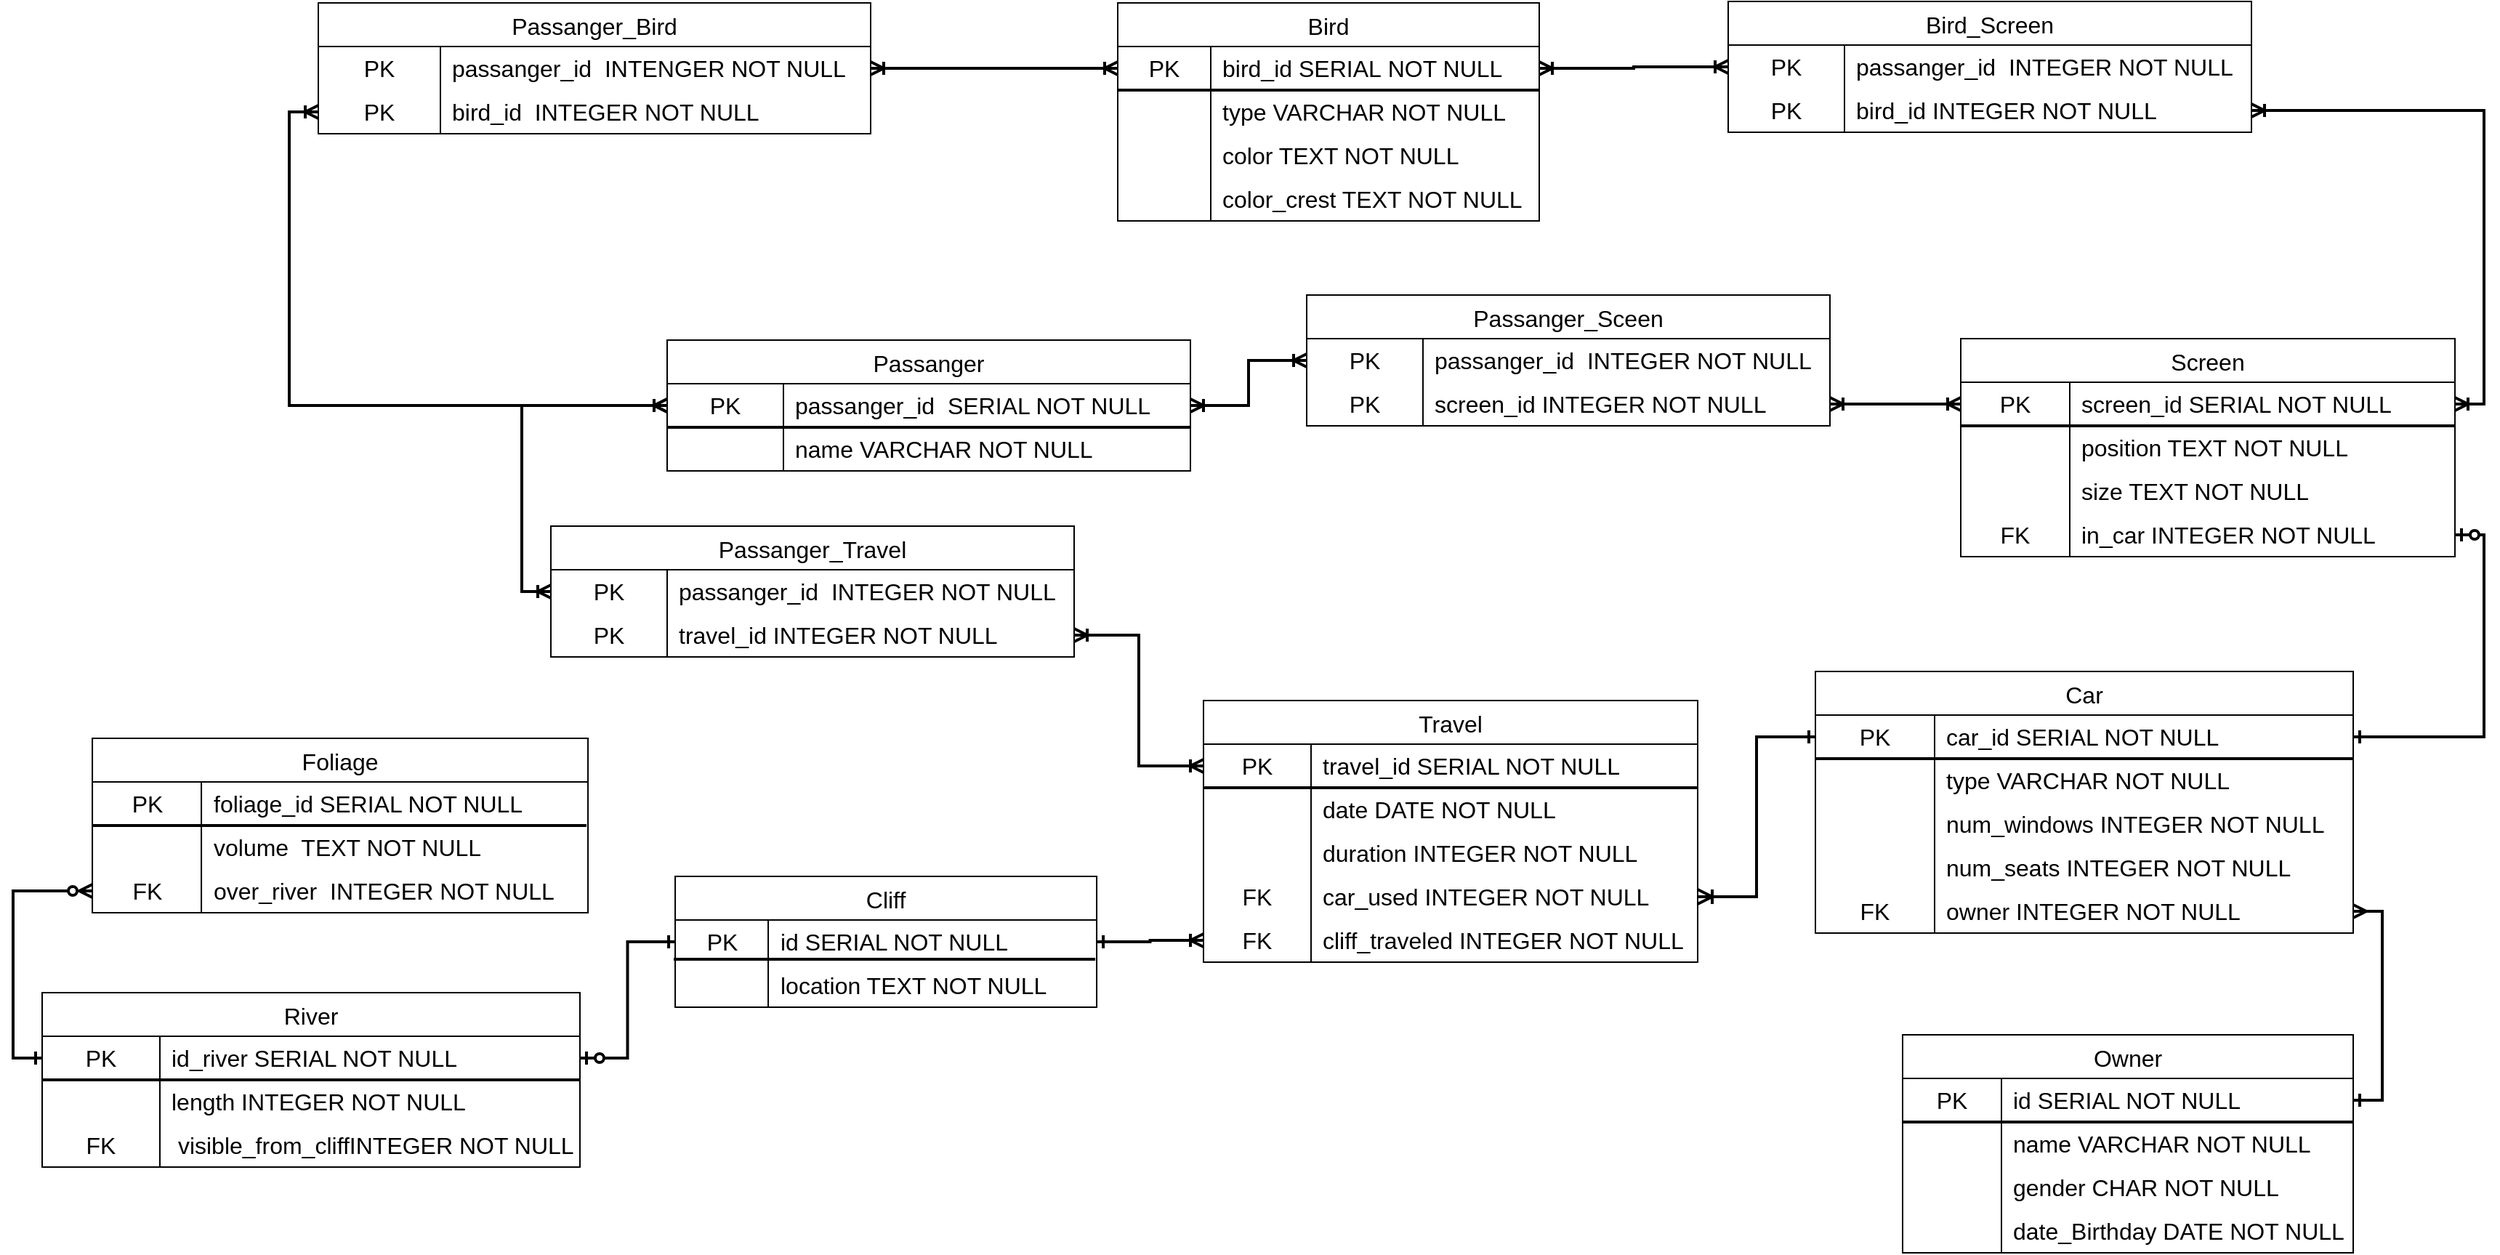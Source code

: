 <mxfile version="26.0.16">
  <diagram id="C5RBs43oDa-KdzZeNtuy" name="Page-1">
    <mxGraphModel dx="3563" dy="2204" grid="1" gridSize="10" guides="1" tooltips="1" connect="1" arrows="1" fold="1" page="1" pageScale="1" pageWidth="827" pageHeight="1169" math="0" shadow="0">
      <root>
        <mxCell id="WIyWlLk6GJQsqaUBKTNV-0" />
        <mxCell id="WIyWlLk6GJQsqaUBKTNV-1" parent="WIyWlLk6GJQsqaUBKTNV-0" />
        <mxCell id="iPoyVzdUT_Glv2zfnzg3-1" value="Owner" style="shape=table;startSize=30;container=1;collapsible=0;childLayout=tableLayout;fixedRows=1;rowLines=0;fontStyle=0;strokeColor=default;fontSize=16;" parent="WIyWlLk6GJQsqaUBKTNV-1" vertex="1">
          <mxGeometry x="210" y="350" width="310" height="150" as="geometry" />
        </mxCell>
        <mxCell id="iPoyVzdUT_Glv2zfnzg3-2" value="" style="shape=tableRow;horizontal=0;startSize=0;swimlaneHead=0;swimlaneBody=0;top=0;left=0;bottom=0;right=0;collapsible=0;dropTarget=0;fillColor=none;points=[[0,0.5],[1,0.5]];portConstraint=eastwest;strokeColor=inherit;fontSize=16;" parent="iPoyVzdUT_Glv2zfnzg3-1" vertex="1">
          <mxGeometry y="30" width="310" height="30" as="geometry" />
        </mxCell>
        <mxCell id="iPoyVzdUT_Glv2zfnzg3-3" value="PK" style="shape=partialRectangle;html=1;whiteSpace=wrap;connectable=0;fillColor=none;top=0;left=0;bottom=0;right=0;overflow=hidden;pointerEvents=1;strokeColor=inherit;fontSize=16;" parent="iPoyVzdUT_Glv2zfnzg3-2" vertex="1">
          <mxGeometry width="68" height="30" as="geometry">
            <mxRectangle width="68" height="30" as="alternateBounds" />
          </mxGeometry>
        </mxCell>
        <mxCell id="iPoyVzdUT_Glv2zfnzg3-4" value="id SERIAL NOT NULL" style="shape=partialRectangle;html=1;whiteSpace=wrap;connectable=0;fillColor=none;top=0;left=0;bottom=0;right=0;align=left;spacingLeft=6;overflow=hidden;strokeColor=inherit;fontSize=16;" parent="iPoyVzdUT_Glv2zfnzg3-2" vertex="1">
          <mxGeometry x="68" width="242" height="30" as="geometry">
            <mxRectangle width="242" height="30" as="alternateBounds" />
          </mxGeometry>
        </mxCell>
        <mxCell id="iPoyVzdUT_Glv2zfnzg3-5" value="" style="shape=tableRow;horizontal=0;startSize=0;swimlaneHead=0;swimlaneBody=0;top=0;left=0;bottom=0;right=0;collapsible=0;dropTarget=0;fillColor=none;points=[[0,0.5],[1,0.5]];portConstraint=eastwest;strokeColor=inherit;fontSize=16;" parent="iPoyVzdUT_Glv2zfnzg3-1" vertex="1">
          <mxGeometry y="60" width="310" height="30" as="geometry" />
        </mxCell>
        <mxCell id="iPoyVzdUT_Glv2zfnzg3-6" value="" style="shape=partialRectangle;html=1;whiteSpace=wrap;connectable=0;fillColor=none;top=0;left=0;bottom=0;right=0;overflow=hidden;strokeColor=inherit;fontSize=16;" parent="iPoyVzdUT_Glv2zfnzg3-5" vertex="1">
          <mxGeometry width="68" height="30" as="geometry">
            <mxRectangle width="68" height="30" as="alternateBounds" />
          </mxGeometry>
        </mxCell>
        <mxCell id="iPoyVzdUT_Glv2zfnzg3-7" value="name VARCHAR NOT NULL" style="shape=partialRectangle;html=1;whiteSpace=wrap;connectable=0;fillColor=none;top=0;left=0;bottom=0;right=0;align=left;spacingLeft=6;overflow=hidden;strokeColor=inherit;fontSize=16;" parent="iPoyVzdUT_Glv2zfnzg3-5" vertex="1">
          <mxGeometry x="68" width="242" height="30" as="geometry">
            <mxRectangle width="242" height="30" as="alternateBounds" />
          </mxGeometry>
        </mxCell>
        <mxCell id="iPoyVzdUT_Glv2zfnzg3-8" value="" style="shape=tableRow;horizontal=0;startSize=0;swimlaneHead=0;swimlaneBody=0;top=0;left=0;bottom=0;right=0;collapsible=0;dropTarget=0;fillColor=none;points=[[0,0.5],[1,0.5]];portConstraint=eastwest;strokeColor=inherit;fontSize=16;" parent="iPoyVzdUT_Glv2zfnzg3-1" vertex="1">
          <mxGeometry y="90" width="310" height="30" as="geometry" />
        </mxCell>
        <mxCell id="iPoyVzdUT_Glv2zfnzg3-9" value="" style="shape=partialRectangle;html=1;whiteSpace=wrap;connectable=0;fillColor=none;top=0;left=0;bottom=0;right=0;overflow=hidden;strokeColor=inherit;fontSize=16;" parent="iPoyVzdUT_Glv2zfnzg3-8" vertex="1">
          <mxGeometry width="68" height="30" as="geometry">
            <mxRectangle width="68" height="30" as="alternateBounds" />
          </mxGeometry>
        </mxCell>
        <mxCell id="iPoyVzdUT_Glv2zfnzg3-10" value="gender CHAR NOT NULL" style="shape=partialRectangle;html=1;whiteSpace=wrap;connectable=0;fillColor=none;top=0;left=0;bottom=0;right=0;align=left;spacingLeft=6;overflow=hidden;strokeColor=inherit;fontSize=16;" parent="iPoyVzdUT_Glv2zfnzg3-8" vertex="1">
          <mxGeometry x="68" width="242" height="30" as="geometry">
            <mxRectangle width="242" height="30" as="alternateBounds" />
          </mxGeometry>
        </mxCell>
        <mxCell id="iPoyVzdUT_Glv2zfnzg3-15" style="shape=tableRow;horizontal=0;startSize=0;swimlaneHead=0;swimlaneBody=0;top=0;left=0;bottom=0;right=0;collapsible=0;dropTarget=0;fillColor=none;points=[[0,0.5],[1,0.5]];portConstraint=eastwest;strokeColor=inherit;fontSize=16;" parent="iPoyVzdUT_Glv2zfnzg3-1" vertex="1">
          <mxGeometry y="120" width="310" height="30" as="geometry" />
        </mxCell>
        <mxCell id="iPoyVzdUT_Glv2zfnzg3-16" style="shape=partialRectangle;html=1;whiteSpace=wrap;connectable=0;fillColor=none;top=0;left=0;bottom=0;right=0;overflow=hidden;strokeColor=inherit;fontSize=16;" parent="iPoyVzdUT_Glv2zfnzg3-15" vertex="1">
          <mxGeometry width="68" height="30" as="geometry">
            <mxRectangle width="68" height="30" as="alternateBounds" />
          </mxGeometry>
        </mxCell>
        <mxCell id="iPoyVzdUT_Glv2zfnzg3-17" value="date_Birthday DATE NOT NULL" style="shape=partialRectangle;html=1;whiteSpace=wrap;connectable=0;fillColor=none;top=0;left=0;bottom=0;right=0;align=left;spacingLeft=6;overflow=hidden;strokeColor=inherit;fontSize=16;" parent="iPoyVzdUT_Glv2zfnzg3-15" vertex="1">
          <mxGeometry x="68" width="242" height="30" as="geometry">
            <mxRectangle width="242" height="30" as="alternateBounds" />
          </mxGeometry>
        </mxCell>
        <mxCell id="iPoyVzdUT_Glv2zfnzg3-11" value="" style="line;strokeWidth=2;html=1;" parent="WIyWlLk6GJQsqaUBKTNV-1" vertex="1">
          <mxGeometry x="210" y="405" width="310" height="10" as="geometry" />
        </mxCell>
        <mxCell id="iPoyVzdUT_Glv2zfnzg3-32" value="Car" style="shape=table;startSize=30;container=1;collapsible=0;childLayout=tableLayout;fixedRows=1;rowLines=0;fontStyle=0;strokeColor=default;fontSize=16;" parent="WIyWlLk6GJQsqaUBKTNV-1" vertex="1">
          <mxGeometry x="150" y="100" width="370" height="180" as="geometry" />
        </mxCell>
        <mxCell id="iPoyVzdUT_Glv2zfnzg3-33" value="" style="shape=tableRow;horizontal=0;startSize=0;swimlaneHead=0;swimlaneBody=0;top=0;left=0;bottom=0;right=0;collapsible=0;dropTarget=0;fillColor=none;points=[[0,0.5],[1,0.5]];portConstraint=eastwest;strokeColor=inherit;fontSize=16;" parent="iPoyVzdUT_Glv2zfnzg3-32" vertex="1">
          <mxGeometry y="30" width="370" height="30" as="geometry" />
        </mxCell>
        <mxCell id="iPoyVzdUT_Glv2zfnzg3-34" value="PK" style="shape=partialRectangle;html=1;whiteSpace=wrap;connectable=0;fillColor=none;top=0;left=0;bottom=0;right=0;overflow=hidden;pointerEvents=1;strokeColor=inherit;fontSize=16;" parent="iPoyVzdUT_Glv2zfnzg3-33" vertex="1">
          <mxGeometry width="82" height="30" as="geometry">
            <mxRectangle width="82" height="30" as="alternateBounds" />
          </mxGeometry>
        </mxCell>
        <mxCell id="iPoyVzdUT_Glv2zfnzg3-35" value="car_id SERIAL NOT NULL" style="shape=partialRectangle;html=1;whiteSpace=wrap;connectable=0;fillColor=none;top=0;left=0;bottom=0;right=0;align=left;spacingLeft=6;overflow=hidden;strokeColor=inherit;fontSize=16;" parent="iPoyVzdUT_Glv2zfnzg3-33" vertex="1">
          <mxGeometry x="82" width="288" height="30" as="geometry">
            <mxRectangle width="288" height="30" as="alternateBounds" />
          </mxGeometry>
        </mxCell>
        <mxCell id="iPoyVzdUT_Glv2zfnzg3-36" value="" style="shape=tableRow;horizontal=0;startSize=0;swimlaneHead=0;swimlaneBody=0;top=0;left=0;bottom=0;right=0;collapsible=0;dropTarget=0;fillColor=none;points=[[0,0.5],[1,0.5]];portConstraint=eastwest;strokeColor=inherit;fontSize=16;" parent="iPoyVzdUT_Glv2zfnzg3-32" vertex="1">
          <mxGeometry y="60" width="370" height="30" as="geometry" />
        </mxCell>
        <mxCell id="iPoyVzdUT_Glv2zfnzg3-37" value="" style="shape=partialRectangle;html=1;whiteSpace=wrap;connectable=0;fillColor=none;top=0;left=0;bottom=0;right=0;overflow=hidden;strokeColor=inherit;fontSize=16;" parent="iPoyVzdUT_Glv2zfnzg3-36" vertex="1">
          <mxGeometry width="82" height="30" as="geometry">
            <mxRectangle width="82" height="30" as="alternateBounds" />
          </mxGeometry>
        </mxCell>
        <mxCell id="iPoyVzdUT_Glv2zfnzg3-38" value="type VARCHAR NOT NULL" style="shape=partialRectangle;html=1;whiteSpace=wrap;connectable=0;fillColor=none;top=0;left=0;bottom=0;right=0;align=left;spacingLeft=6;overflow=hidden;strokeColor=inherit;fontSize=16;" parent="iPoyVzdUT_Glv2zfnzg3-36" vertex="1">
          <mxGeometry x="82" width="288" height="30" as="geometry">
            <mxRectangle width="288" height="30" as="alternateBounds" />
          </mxGeometry>
        </mxCell>
        <mxCell id="iPoyVzdUT_Glv2zfnzg3-39" value="" style="shape=tableRow;horizontal=0;startSize=0;swimlaneHead=0;swimlaneBody=0;top=0;left=0;bottom=0;right=0;collapsible=0;dropTarget=0;fillColor=none;points=[[0,0.5],[1,0.5]];portConstraint=eastwest;strokeColor=inherit;fontSize=16;" parent="iPoyVzdUT_Glv2zfnzg3-32" vertex="1">
          <mxGeometry y="90" width="370" height="30" as="geometry" />
        </mxCell>
        <mxCell id="iPoyVzdUT_Glv2zfnzg3-40" value="" style="shape=partialRectangle;html=1;whiteSpace=wrap;connectable=0;fillColor=none;top=0;left=0;bottom=0;right=0;overflow=hidden;strokeColor=inherit;fontSize=16;" parent="iPoyVzdUT_Glv2zfnzg3-39" vertex="1">
          <mxGeometry width="82" height="30" as="geometry">
            <mxRectangle width="82" height="30" as="alternateBounds" />
          </mxGeometry>
        </mxCell>
        <mxCell id="iPoyVzdUT_Glv2zfnzg3-41" value="num_windows INTEGER NOT NULL" style="shape=partialRectangle;html=1;whiteSpace=wrap;connectable=0;fillColor=none;top=0;left=0;bottom=0;right=0;align=left;spacingLeft=6;overflow=hidden;strokeColor=inherit;fontSize=16;" parent="iPoyVzdUT_Glv2zfnzg3-39" vertex="1">
          <mxGeometry x="82" width="288" height="30" as="geometry">
            <mxRectangle width="288" height="30" as="alternateBounds" />
          </mxGeometry>
        </mxCell>
        <mxCell id="iPoyVzdUT_Glv2zfnzg3-42" style="shape=tableRow;horizontal=0;startSize=0;swimlaneHead=0;swimlaneBody=0;top=0;left=0;bottom=0;right=0;collapsible=0;dropTarget=0;fillColor=none;points=[[0,0.5],[1,0.5]];portConstraint=eastwest;strokeColor=inherit;fontSize=16;" parent="iPoyVzdUT_Glv2zfnzg3-32" vertex="1">
          <mxGeometry y="120" width="370" height="30" as="geometry" />
        </mxCell>
        <mxCell id="iPoyVzdUT_Glv2zfnzg3-43" style="shape=partialRectangle;html=1;whiteSpace=wrap;connectable=0;fillColor=none;top=0;left=0;bottom=0;right=0;overflow=hidden;strokeColor=inherit;fontSize=16;" parent="iPoyVzdUT_Glv2zfnzg3-42" vertex="1">
          <mxGeometry width="82" height="30" as="geometry">
            <mxRectangle width="82" height="30" as="alternateBounds" />
          </mxGeometry>
        </mxCell>
        <mxCell id="iPoyVzdUT_Glv2zfnzg3-44" value="num_seats INTEGER NOT NULL" style="shape=partialRectangle;html=1;whiteSpace=wrap;connectable=0;fillColor=none;top=0;left=0;bottom=0;right=0;align=left;spacingLeft=6;overflow=hidden;strokeColor=inherit;fontSize=16;" parent="iPoyVzdUT_Glv2zfnzg3-42" vertex="1">
          <mxGeometry x="82" width="288" height="30" as="geometry">
            <mxRectangle width="288" height="30" as="alternateBounds" />
          </mxGeometry>
        </mxCell>
        <mxCell id="iPoyVzdUT_Glv2zfnzg3-148" style="shape=tableRow;horizontal=0;startSize=0;swimlaneHead=0;swimlaneBody=0;top=0;left=0;bottom=0;right=0;collapsible=0;dropTarget=0;fillColor=none;points=[[0,0.5],[1,0.5]];portConstraint=eastwest;strokeColor=inherit;fontSize=16;" parent="iPoyVzdUT_Glv2zfnzg3-32" vertex="1">
          <mxGeometry y="150" width="370" height="30" as="geometry" />
        </mxCell>
        <mxCell id="iPoyVzdUT_Glv2zfnzg3-149" value="FK" style="shape=partialRectangle;html=1;whiteSpace=wrap;connectable=0;fillColor=none;top=0;left=0;bottom=0;right=0;overflow=hidden;strokeColor=inherit;fontSize=16;" parent="iPoyVzdUT_Glv2zfnzg3-148" vertex="1">
          <mxGeometry width="82" height="30" as="geometry">
            <mxRectangle width="82" height="30" as="alternateBounds" />
          </mxGeometry>
        </mxCell>
        <mxCell id="iPoyVzdUT_Glv2zfnzg3-150" value="owner INTEGER NOT NULL" style="shape=partialRectangle;html=1;whiteSpace=wrap;connectable=0;fillColor=none;top=0;left=0;bottom=0;right=0;align=left;spacingLeft=6;overflow=hidden;strokeColor=inherit;fontSize=16;" parent="iPoyVzdUT_Glv2zfnzg3-148" vertex="1">
          <mxGeometry x="82" width="288" height="30" as="geometry">
            <mxRectangle width="288" height="30" as="alternateBounds" />
          </mxGeometry>
        </mxCell>
        <mxCell id="iPoyVzdUT_Glv2zfnzg3-45" value="" style="line;strokeWidth=2;html=1;" parent="WIyWlLk6GJQsqaUBKTNV-1" vertex="1">
          <mxGeometry x="150" y="155" width="370" height="10" as="geometry" />
        </mxCell>
        <mxCell id="iPoyVzdUT_Glv2zfnzg3-46" value="Travel" style="shape=table;startSize=30;container=1;collapsible=0;childLayout=tableLayout;fixedRows=1;rowLines=0;fontStyle=0;strokeColor=default;fontSize=16;" parent="WIyWlLk6GJQsqaUBKTNV-1" vertex="1">
          <mxGeometry x="-271" y="120" width="340" height="180" as="geometry" />
        </mxCell>
        <mxCell id="iPoyVzdUT_Glv2zfnzg3-47" value="" style="shape=tableRow;horizontal=0;startSize=0;swimlaneHead=0;swimlaneBody=0;top=0;left=0;bottom=0;right=0;collapsible=0;dropTarget=0;fillColor=none;points=[[0,0.5],[1,0.5]];portConstraint=eastwest;strokeColor=inherit;fontSize=16;" parent="iPoyVzdUT_Glv2zfnzg3-46" vertex="1">
          <mxGeometry y="30" width="340" height="30" as="geometry" />
        </mxCell>
        <mxCell id="iPoyVzdUT_Glv2zfnzg3-48" value="PK" style="shape=partialRectangle;html=1;whiteSpace=wrap;connectable=0;fillColor=none;top=0;left=0;bottom=0;right=0;overflow=hidden;pointerEvents=1;strokeColor=inherit;fontSize=16;" parent="iPoyVzdUT_Glv2zfnzg3-47" vertex="1">
          <mxGeometry width="74" height="30" as="geometry">
            <mxRectangle width="74" height="30" as="alternateBounds" />
          </mxGeometry>
        </mxCell>
        <mxCell id="iPoyVzdUT_Glv2zfnzg3-49" value="travel_id SERIAL NOT NULL" style="shape=partialRectangle;html=1;whiteSpace=wrap;connectable=0;fillColor=none;top=0;left=0;bottom=0;right=0;align=left;spacingLeft=6;overflow=hidden;strokeColor=inherit;fontSize=16;" parent="iPoyVzdUT_Glv2zfnzg3-47" vertex="1">
          <mxGeometry x="74" width="266" height="30" as="geometry">
            <mxRectangle width="266" height="30" as="alternateBounds" />
          </mxGeometry>
        </mxCell>
        <mxCell id="iPoyVzdUT_Glv2zfnzg3-50" value="" style="shape=tableRow;horizontal=0;startSize=0;swimlaneHead=0;swimlaneBody=0;top=0;left=0;bottom=0;right=0;collapsible=0;dropTarget=0;fillColor=none;points=[[0,0.5],[1,0.5]];portConstraint=eastwest;strokeColor=inherit;fontSize=16;" parent="iPoyVzdUT_Glv2zfnzg3-46" vertex="1">
          <mxGeometry y="60" width="340" height="30" as="geometry" />
        </mxCell>
        <mxCell id="iPoyVzdUT_Glv2zfnzg3-51" value="" style="shape=partialRectangle;html=1;whiteSpace=wrap;connectable=0;fillColor=none;top=0;left=0;bottom=0;right=0;overflow=hidden;strokeColor=inherit;fontSize=16;" parent="iPoyVzdUT_Glv2zfnzg3-50" vertex="1">
          <mxGeometry width="74" height="30" as="geometry">
            <mxRectangle width="74" height="30" as="alternateBounds" />
          </mxGeometry>
        </mxCell>
        <mxCell id="iPoyVzdUT_Glv2zfnzg3-52" value="date DATE NOT NULL" style="shape=partialRectangle;html=1;whiteSpace=wrap;connectable=0;fillColor=none;top=0;left=0;bottom=0;right=0;align=left;spacingLeft=6;overflow=hidden;strokeColor=inherit;fontSize=16;" parent="iPoyVzdUT_Glv2zfnzg3-50" vertex="1">
          <mxGeometry x="74" width="266" height="30" as="geometry">
            <mxRectangle width="266" height="30" as="alternateBounds" />
          </mxGeometry>
        </mxCell>
        <mxCell id="iPoyVzdUT_Glv2zfnzg3-53" value="" style="shape=tableRow;horizontal=0;startSize=0;swimlaneHead=0;swimlaneBody=0;top=0;left=0;bottom=0;right=0;collapsible=0;dropTarget=0;fillColor=none;points=[[0,0.5],[1,0.5]];portConstraint=eastwest;strokeColor=inherit;fontSize=16;" parent="iPoyVzdUT_Glv2zfnzg3-46" vertex="1">
          <mxGeometry y="90" width="340" height="30" as="geometry" />
        </mxCell>
        <mxCell id="iPoyVzdUT_Glv2zfnzg3-54" value="" style="shape=partialRectangle;html=1;whiteSpace=wrap;connectable=0;fillColor=none;top=0;left=0;bottom=0;right=0;overflow=hidden;strokeColor=inherit;fontSize=16;" parent="iPoyVzdUT_Glv2zfnzg3-53" vertex="1">
          <mxGeometry width="74" height="30" as="geometry">
            <mxRectangle width="74" height="30" as="alternateBounds" />
          </mxGeometry>
        </mxCell>
        <mxCell id="iPoyVzdUT_Glv2zfnzg3-55" value="duration INTEGER NOT NULL" style="shape=partialRectangle;html=1;whiteSpace=wrap;connectable=0;fillColor=none;top=0;left=0;bottom=0;right=0;align=left;spacingLeft=6;overflow=hidden;strokeColor=inherit;fontSize=16;" parent="iPoyVzdUT_Glv2zfnzg3-53" vertex="1">
          <mxGeometry x="74" width="266" height="30" as="geometry">
            <mxRectangle width="266" height="30" as="alternateBounds" />
          </mxGeometry>
        </mxCell>
        <mxCell id="iPoyVzdUT_Glv2zfnzg3-56" style="shape=tableRow;horizontal=0;startSize=0;swimlaneHead=0;swimlaneBody=0;top=0;left=0;bottom=0;right=0;collapsible=0;dropTarget=0;fillColor=none;points=[[0,0.5],[1,0.5]];portConstraint=eastwest;strokeColor=inherit;fontSize=16;" parent="iPoyVzdUT_Glv2zfnzg3-46" vertex="1">
          <mxGeometry y="120" width="340" height="30" as="geometry" />
        </mxCell>
        <mxCell id="iPoyVzdUT_Glv2zfnzg3-57" value="FK" style="shape=partialRectangle;html=1;whiteSpace=wrap;connectable=0;fillColor=none;top=0;left=0;bottom=0;right=0;overflow=hidden;strokeColor=inherit;fontSize=16;" parent="iPoyVzdUT_Glv2zfnzg3-56" vertex="1">
          <mxGeometry width="74" height="30" as="geometry">
            <mxRectangle width="74" height="30" as="alternateBounds" />
          </mxGeometry>
        </mxCell>
        <mxCell id="iPoyVzdUT_Glv2zfnzg3-58" value="car_used INTEGER NOT NULL" style="shape=partialRectangle;html=1;whiteSpace=wrap;connectable=0;fillColor=none;top=0;left=0;bottom=0;right=0;align=left;spacingLeft=6;overflow=hidden;strokeColor=inherit;fontSize=16;" parent="iPoyVzdUT_Glv2zfnzg3-56" vertex="1">
          <mxGeometry x="74" width="266" height="30" as="geometry">
            <mxRectangle width="266" height="30" as="alternateBounds" />
          </mxGeometry>
        </mxCell>
        <mxCell id="iPoyVzdUT_Glv2zfnzg3-151" style="shape=tableRow;horizontal=0;startSize=0;swimlaneHead=0;swimlaneBody=0;top=0;left=0;bottom=0;right=0;collapsible=0;dropTarget=0;fillColor=none;points=[[0,0.5],[1,0.5]];portConstraint=eastwest;strokeColor=inherit;fontSize=16;" parent="iPoyVzdUT_Glv2zfnzg3-46" vertex="1">
          <mxGeometry y="150" width="340" height="30" as="geometry" />
        </mxCell>
        <mxCell id="iPoyVzdUT_Glv2zfnzg3-152" value="FK" style="shape=partialRectangle;html=1;whiteSpace=wrap;connectable=0;fillColor=none;top=0;left=0;bottom=0;right=0;overflow=hidden;strokeColor=inherit;fontSize=16;" parent="iPoyVzdUT_Glv2zfnzg3-151" vertex="1">
          <mxGeometry width="74" height="30" as="geometry">
            <mxRectangle width="74" height="30" as="alternateBounds" />
          </mxGeometry>
        </mxCell>
        <mxCell id="iPoyVzdUT_Glv2zfnzg3-153" value="cliff_traveled INTEGER NOT NULL" style="shape=partialRectangle;html=1;whiteSpace=wrap;connectable=0;fillColor=none;top=0;left=0;bottom=0;right=0;align=left;spacingLeft=6;overflow=hidden;strokeColor=inherit;fontSize=16;" parent="iPoyVzdUT_Glv2zfnzg3-151" vertex="1">
          <mxGeometry x="74" width="266" height="30" as="geometry">
            <mxRectangle width="266" height="30" as="alternateBounds" />
          </mxGeometry>
        </mxCell>
        <mxCell id="iPoyVzdUT_Glv2zfnzg3-59" value="" style="line;strokeWidth=2;html=1;" parent="WIyWlLk6GJQsqaUBKTNV-1" vertex="1">
          <mxGeometry x="-271" y="175" width="340" height="10" as="geometry" />
        </mxCell>
        <mxCell id="iPoyVzdUT_Glv2zfnzg3-60" value="Bird" style="shape=table;startSize=30;container=1;collapsible=0;childLayout=tableLayout;fixedRows=1;rowLines=0;fontStyle=0;strokeColor=default;fontSize=16;" parent="WIyWlLk6GJQsqaUBKTNV-1" vertex="1">
          <mxGeometry x="-330" y="-360" width="290" height="150" as="geometry" />
        </mxCell>
        <mxCell id="iPoyVzdUT_Glv2zfnzg3-61" value="" style="shape=tableRow;horizontal=0;startSize=0;swimlaneHead=0;swimlaneBody=0;top=0;left=0;bottom=0;right=0;collapsible=0;dropTarget=0;fillColor=none;points=[[0,0.5],[1,0.5]];portConstraint=eastwest;strokeColor=inherit;fontSize=16;" parent="iPoyVzdUT_Glv2zfnzg3-60" vertex="1">
          <mxGeometry y="30" width="290" height="30" as="geometry" />
        </mxCell>
        <mxCell id="iPoyVzdUT_Glv2zfnzg3-62" value="PK" style="shape=partialRectangle;html=1;whiteSpace=wrap;connectable=0;fillColor=none;top=0;left=0;bottom=0;right=0;overflow=hidden;pointerEvents=1;strokeColor=inherit;fontSize=16;" parent="iPoyVzdUT_Glv2zfnzg3-61" vertex="1">
          <mxGeometry width="64" height="30" as="geometry">
            <mxRectangle width="64" height="30" as="alternateBounds" />
          </mxGeometry>
        </mxCell>
        <mxCell id="iPoyVzdUT_Glv2zfnzg3-63" value="bird_id SERIAL&amp;nbsp;NOT NULL" style="shape=partialRectangle;html=1;whiteSpace=wrap;connectable=0;fillColor=none;top=0;left=0;bottom=0;right=0;align=left;spacingLeft=6;overflow=hidden;strokeColor=inherit;fontSize=16;" parent="iPoyVzdUT_Glv2zfnzg3-61" vertex="1">
          <mxGeometry x="64" width="226" height="30" as="geometry">
            <mxRectangle width="226" height="30" as="alternateBounds" />
          </mxGeometry>
        </mxCell>
        <mxCell id="iPoyVzdUT_Glv2zfnzg3-64" value="" style="shape=tableRow;horizontal=0;startSize=0;swimlaneHead=0;swimlaneBody=0;top=0;left=0;bottom=0;right=0;collapsible=0;dropTarget=0;fillColor=none;points=[[0,0.5],[1,0.5]];portConstraint=eastwest;strokeColor=inherit;fontSize=16;" parent="iPoyVzdUT_Glv2zfnzg3-60" vertex="1">
          <mxGeometry y="60" width="290" height="30" as="geometry" />
        </mxCell>
        <mxCell id="iPoyVzdUT_Glv2zfnzg3-65" value="" style="shape=partialRectangle;html=1;whiteSpace=wrap;connectable=0;fillColor=none;top=0;left=0;bottom=0;right=0;overflow=hidden;strokeColor=inherit;fontSize=16;" parent="iPoyVzdUT_Glv2zfnzg3-64" vertex="1">
          <mxGeometry width="64" height="30" as="geometry">
            <mxRectangle width="64" height="30" as="alternateBounds" />
          </mxGeometry>
        </mxCell>
        <mxCell id="iPoyVzdUT_Glv2zfnzg3-66" value="type VARCHAR NOT NULL" style="shape=partialRectangle;html=1;whiteSpace=wrap;connectable=0;fillColor=none;top=0;left=0;bottom=0;right=0;align=left;spacingLeft=6;overflow=hidden;strokeColor=inherit;fontSize=16;" parent="iPoyVzdUT_Glv2zfnzg3-64" vertex="1">
          <mxGeometry x="64" width="226" height="30" as="geometry">
            <mxRectangle width="226" height="30" as="alternateBounds" />
          </mxGeometry>
        </mxCell>
        <mxCell id="iPoyVzdUT_Glv2zfnzg3-67" value="" style="shape=tableRow;horizontal=0;startSize=0;swimlaneHead=0;swimlaneBody=0;top=0;left=0;bottom=0;right=0;collapsible=0;dropTarget=0;fillColor=none;points=[[0,0.5],[1,0.5]];portConstraint=eastwest;strokeColor=inherit;fontSize=16;" parent="iPoyVzdUT_Glv2zfnzg3-60" vertex="1">
          <mxGeometry y="90" width="290" height="30" as="geometry" />
        </mxCell>
        <mxCell id="iPoyVzdUT_Glv2zfnzg3-68" value="" style="shape=partialRectangle;html=1;whiteSpace=wrap;connectable=0;fillColor=none;top=0;left=0;bottom=0;right=0;overflow=hidden;strokeColor=inherit;fontSize=16;" parent="iPoyVzdUT_Glv2zfnzg3-67" vertex="1">
          <mxGeometry width="64" height="30" as="geometry">
            <mxRectangle width="64" height="30" as="alternateBounds" />
          </mxGeometry>
        </mxCell>
        <mxCell id="iPoyVzdUT_Glv2zfnzg3-69" value="color TEXT NOT NULL" style="shape=partialRectangle;html=1;whiteSpace=wrap;connectable=0;fillColor=none;top=0;left=0;bottom=0;right=0;align=left;spacingLeft=6;overflow=hidden;strokeColor=inherit;fontSize=16;" parent="iPoyVzdUT_Glv2zfnzg3-67" vertex="1">
          <mxGeometry x="64" width="226" height="30" as="geometry">
            <mxRectangle width="226" height="30" as="alternateBounds" />
          </mxGeometry>
        </mxCell>
        <mxCell id="iPoyVzdUT_Glv2zfnzg3-70" style="shape=tableRow;horizontal=0;startSize=0;swimlaneHead=0;swimlaneBody=0;top=0;left=0;bottom=0;right=0;collapsible=0;dropTarget=0;fillColor=none;points=[[0,0.5],[1,0.5]];portConstraint=eastwest;strokeColor=inherit;fontSize=16;" parent="iPoyVzdUT_Glv2zfnzg3-60" vertex="1">
          <mxGeometry y="120" width="290" height="30" as="geometry" />
        </mxCell>
        <mxCell id="iPoyVzdUT_Glv2zfnzg3-71" style="shape=partialRectangle;html=1;whiteSpace=wrap;connectable=0;fillColor=none;top=0;left=0;bottom=0;right=0;overflow=hidden;strokeColor=inherit;fontSize=16;" parent="iPoyVzdUT_Glv2zfnzg3-70" vertex="1">
          <mxGeometry width="64" height="30" as="geometry">
            <mxRectangle width="64" height="30" as="alternateBounds" />
          </mxGeometry>
        </mxCell>
        <mxCell id="iPoyVzdUT_Glv2zfnzg3-72" value="color_crest TEXT NOT NULL" style="shape=partialRectangle;html=1;whiteSpace=wrap;connectable=0;fillColor=none;top=0;left=0;bottom=0;right=0;align=left;spacingLeft=6;overflow=hidden;strokeColor=inherit;fontSize=16;" parent="iPoyVzdUT_Glv2zfnzg3-70" vertex="1">
          <mxGeometry x="64" width="226" height="30" as="geometry">
            <mxRectangle width="226" height="30" as="alternateBounds" />
          </mxGeometry>
        </mxCell>
        <mxCell id="iPoyVzdUT_Glv2zfnzg3-73" value="" style="line;strokeWidth=2;html=1;" parent="WIyWlLk6GJQsqaUBKTNV-1" vertex="1">
          <mxGeometry x="-330" y="-305" width="290" height="10" as="geometry" />
        </mxCell>
        <mxCell id="iPoyVzdUT_Glv2zfnzg3-74" value="Screen" style="shape=table;startSize=30;container=1;collapsible=0;childLayout=tableLayout;fixedRows=1;rowLines=0;fontStyle=0;strokeColor=default;fontSize=16;" parent="WIyWlLk6GJQsqaUBKTNV-1" vertex="1">
          <mxGeometry x="250" y="-129" width="340" height="150" as="geometry" />
        </mxCell>
        <mxCell id="iPoyVzdUT_Glv2zfnzg3-75" value="" style="shape=tableRow;horizontal=0;startSize=0;swimlaneHead=0;swimlaneBody=0;top=0;left=0;bottom=0;right=0;collapsible=0;dropTarget=0;fillColor=none;points=[[0,0.5],[1,0.5]];portConstraint=eastwest;strokeColor=inherit;fontSize=16;" parent="iPoyVzdUT_Glv2zfnzg3-74" vertex="1">
          <mxGeometry y="30" width="340" height="30" as="geometry" />
        </mxCell>
        <mxCell id="iPoyVzdUT_Glv2zfnzg3-76" value="PK" style="shape=partialRectangle;html=1;whiteSpace=wrap;connectable=0;fillColor=none;top=0;left=0;bottom=0;right=0;overflow=hidden;pointerEvents=1;strokeColor=inherit;fontSize=16;" parent="iPoyVzdUT_Glv2zfnzg3-75" vertex="1">
          <mxGeometry width="75" height="30" as="geometry">
            <mxRectangle width="75" height="30" as="alternateBounds" />
          </mxGeometry>
        </mxCell>
        <mxCell id="iPoyVzdUT_Glv2zfnzg3-77" value="screen_id SERIAL NOT NULL" style="shape=partialRectangle;html=1;whiteSpace=wrap;connectable=0;fillColor=none;top=0;left=0;bottom=0;right=0;align=left;spacingLeft=6;overflow=hidden;strokeColor=inherit;fontSize=16;" parent="iPoyVzdUT_Glv2zfnzg3-75" vertex="1">
          <mxGeometry x="75" width="265" height="30" as="geometry">
            <mxRectangle width="265" height="30" as="alternateBounds" />
          </mxGeometry>
        </mxCell>
        <mxCell id="iPoyVzdUT_Glv2zfnzg3-78" value="" style="shape=tableRow;horizontal=0;startSize=0;swimlaneHead=0;swimlaneBody=0;top=0;left=0;bottom=0;right=0;collapsible=0;dropTarget=0;fillColor=none;points=[[0,0.5],[1,0.5]];portConstraint=eastwest;strokeColor=inherit;fontSize=16;" parent="iPoyVzdUT_Glv2zfnzg3-74" vertex="1">
          <mxGeometry y="60" width="340" height="30" as="geometry" />
        </mxCell>
        <mxCell id="iPoyVzdUT_Glv2zfnzg3-79" value="" style="shape=partialRectangle;html=1;whiteSpace=wrap;connectable=0;fillColor=none;top=0;left=0;bottom=0;right=0;overflow=hidden;strokeColor=inherit;fontSize=16;" parent="iPoyVzdUT_Glv2zfnzg3-78" vertex="1">
          <mxGeometry width="75" height="30" as="geometry">
            <mxRectangle width="75" height="30" as="alternateBounds" />
          </mxGeometry>
        </mxCell>
        <mxCell id="iPoyVzdUT_Glv2zfnzg3-80" value="position TEXT&amp;nbsp;NOT NULL" style="shape=partialRectangle;html=1;whiteSpace=wrap;connectable=0;fillColor=none;top=0;left=0;bottom=0;right=0;align=left;spacingLeft=6;overflow=hidden;strokeColor=inherit;fontSize=16;" parent="iPoyVzdUT_Glv2zfnzg3-78" vertex="1">
          <mxGeometry x="75" width="265" height="30" as="geometry">
            <mxRectangle width="265" height="30" as="alternateBounds" />
          </mxGeometry>
        </mxCell>
        <mxCell id="iPoyVzdUT_Glv2zfnzg3-81" value="" style="shape=tableRow;horizontal=0;startSize=0;swimlaneHead=0;swimlaneBody=0;top=0;left=0;bottom=0;right=0;collapsible=0;dropTarget=0;fillColor=none;points=[[0,0.5],[1,0.5]];portConstraint=eastwest;strokeColor=inherit;fontSize=16;" parent="iPoyVzdUT_Glv2zfnzg3-74" vertex="1">
          <mxGeometry y="90" width="340" height="30" as="geometry" />
        </mxCell>
        <mxCell id="iPoyVzdUT_Glv2zfnzg3-82" value="" style="shape=partialRectangle;html=1;whiteSpace=wrap;connectable=0;fillColor=none;top=0;left=0;bottom=0;right=0;overflow=hidden;strokeColor=inherit;fontSize=16;" parent="iPoyVzdUT_Glv2zfnzg3-81" vertex="1">
          <mxGeometry width="75" height="30" as="geometry">
            <mxRectangle width="75" height="30" as="alternateBounds" />
          </mxGeometry>
        </mxCell>
        <mxCell id="iPoyVzdUT_Glv2zfnzg3-83" value="size TEXT NOT NULL" style="shape=partialRectangle;html=1;whiteSpace=wrap;connectable=0;fillColor=none;top=0;left=0;bottom=0;right=0;align=left;spacingLeft=6;overflow=hidden;strokeColor=inherit;fontSize=16;" parent="iPoyVzdUT_Glv2zfnzg3-81" vertex="1">
          <mxGeometry x="75" width="265" height="30" as="geometry">
            <mxRectangle width="265" height="30" as="alternateBounds" />
          </mxGeometry>
        </mxCell>
        <mxCell id="iPoyVzdUT_Glv2zfnzg3-84" style="shape=tableRow;horizontal=0;startSize=0;swimlaneHead=0;swimlaneBody=0;top=0;left=0;bottom=0;right=0;collapsible=0;dropTarget=0;fillColor=none;points=[[0,0.5],[1,0.5]];portConstraint=eastwest;strokeColor=inherit;fontSize=16;" parent="iPoyVzdUT_Glv2zfnzg3-74" vertex="1">
          <mxGeometry y="120" width="340" height="30" as="geometry" />
        </mxCell>
        <mxCell id="iPoyVzdUT_Glv2zfnzg3-85" value="FK" style="shape=partialRectangle;html=1;whiteSpace=wrap;connectable=0;fillColor=none;top=0;left=0;bottom=0;right=0;overflow=hidden;strokeColor=inherit;fontSize=16;" parent="iPoyVzdUT_Glv2zfnzg3-84" vertex="1">
          <mxGeometry width="75" height="30" as="geometry">
            <mxRectangle width="75" height="30" as="alternateBounds" />
          </mxGeometry>
        </mxCell>
        <mxCell id="iPoyVzdUT_Glv2zfnzg3-86" value="in_car INTEGER NOT NULL" style="shape=partialRectangle;html=1;whiteSpace=wrap;connectable=0;fillColor=none;top=0;left=0;bottom=0;right=0;align=left;spacingLeft=6;overflow=hidden;strokeColor=inherit;fontSize=16;" parent="iPoyVzdUT_Glv2zfnzg3-84" vertex="1">
          <mxGeometry x="75" width="265" height="30" as="geometry">
            <mxRectangle width="265" height="30" as="alternateBounds" />
          </mxGeometry>
        </mxCell>
        <mxCell id="iPoyVzdUT_Glv2zfnzg3-88" value="Passanger" style="shape=table;startSize=30;container=1;collapsible=0;childLayout=tableLayout;fixedRows=1;rowLines=0;fontStyle=0;strokeColor=default;fontSize=16;" parent="WIyWlLk6GJQsqaUBKTNV-1" vertex="1">
          <mxGeometry x="-640" y="-128" width="360" height="90" as="geometry" />
        </mxCell>
        <mxCell id="iPoyVzdUT_Glv2zfnzg3-89" value="" style="shape=tableRow;horizontal=0;startSize=0;swimlaneHead=0;swimlaneBody=0;top=0;left=0;bottom=0;right=0;collapsible=0;dropTarget=0;fillColor=none;points=[[0,0.5],[1,0.5]];portConstraint=eastwest;strokeColor=inherit;fontSize=16;" parent="iPoyVzdUT_Glv2zfnzg3-88" vertex="1">
          <mxGeometry y="30" width="360" height="30" as="geometry" />
        </mxCell>
        <mxCell id="iPoyVzdUT_Glv2zfnzg3-90" value="PK" style="shape=partialRectangle;html=1;whiteSpace=wrap;connectable=0;fillColor=none;top=0;left=0;bottom=0;right=0;overflow=hidden;pointerEvents=1;strokeColor=inherit;fontSize=16;" parent="iPoyVzdUT_Glv2zfnzg3-89" vertex="1">
          <mxGeometry width="80" height="30" as="geometry">
            <mxRectangle width="80" height="30" as="alternateBounds" />
          </mxGeometry>
        </mxCell>
        <mxCell id="iPoyVzdUT_Glv2zfnzg3-91" value="passanger_id&amp;nbsp; SERIAL NOT NULL" style="shape=partialRectangle;html=1;whiteSpace=wrap;connectable=0;fillColor=none;top=0;left=0;bottom=0;right=0;align=left;spacingLeft=6;overflow=hidden;strokeColor=inherit;fontSize=16;" parent="iPoyVzdUT_Glv2zfnzg3-89" vertex="1">
          <mxGeometry x="80" width="280" height="30" as="geometry">
            <mxRectangle width="280" height="30" as="alternateBounds" />
          </mxGeometry>
        </mxCell>
        <mxCell id="iPoyVzdUT_Glv2zfnzg3-92" value="" style="shape=tableRow;horizontal=0;startSize=0;swimlaneHead=0;swimlaneBody=0;top=0;left=0;bottom=0;right=0;collapsible=0;dropTarget=0;fillColor=none;points=[[0,0.5],[1,0.5]];portConstraint=eastwest;strokeColor=inherit;fontSize=16;" parent="iPoyVzdUT_Glv2zfnzg3-88" vertex="1">
          <mxGeometry y="60" width="360" height="30" as="geometry" />
        </mxCell>
        <mxCell id="iPoyVzdUT_Glv2zfnzg3-93" value="" style="shape=partialRectangle;html=1;whiteSpace=wrap;connectable=0;fillColor=none;top=0;left=0;bottom=0;right=0;overflow=hidden;strokeColor=inherit;fontSize=16;" parent="iPoyVzdUT_Glv2zfnzg3-92" vertex="1">
          <mxGeometry width="80" height="30" as="geometry">
            <mxRectangle width="80" height="30" as="alternateBounds" />
          </mxGeometry>
        </mxCell>
        <mxCell id="iPoyVzdUT_Glv2zfnzg3-94" value="name VARCHAR NOT NULL" style="shape=partialRectangle;html=1;whiteSpace=wrap;connectable=0;fillColor=none;top=0;left=0;bottom=0;right=0;align=left;spacingLeft=6;overflow=hidden;strokeColor=inherit;fontSize=16;" parent="iPoyVzdUT_Glv2zfnzg3-92" vertex="1">
          <mxGeometry x="80" width="280" height="30" as="geometry">
            <mxRectangle width="280" height="30" as="alternateBounds" />
          </mxGeometry>
        </mxCell>
        <mxCell id="iPoyVzdUT_Glv2zfnzg3-101" value="" style="line;strokeWidth=2;html=1;" parent="WIyWlLk6GJQsqaUBKTNV-1" vertex="1">
          <mxGeometry x="-640" y="-73" width="360" height="10" as="geometry" />
        </mxCell>
        <mxCell id="iPoyVzdUT_Glv2zfnzg3-102" value="Cliff" style="shape=table;startSize=30;container=1;collapsible=0;childLayout=tableLayout;fixedRows=1;rowLines=0;fontStyle=0;strokeColor=default;fontSize=16;" parent="WIyWlLk6GJQsqaUBKTNV-1" vertex="1">
          <mxGeometry x="-634.47" y="241" width="290" height="90" as="geometry" />
        </mxCell>
        <mxCell id="iPoyVzdUT_Glv2zfnzg3-103" value="" style="shape=tableRow;horizontal=0;startSize=0;swimlaneHead=0;swimlaneBody=0;top=0;left=0;bottom=0;right=0;collapsible=0;dropTarget=0;fillColor=none;points=[[0,0.5],[1,0.5]];portConstraint=eastwest;strokeColor=inherit;fontSize=16;" parent="iPoyVzdUT_Glv2zfnzg3-102" vertex="1">
          <mxGeometry y="30" width="290" height="30" as="geometry" />
        </mxCell>
        <mxCell id="iPoyVzdUT_Glv2zfnzg3-104" value="PK" style="shape=partialRectangle;html=1;whiteSpace=wrap;connectable=0;fillColor=none;top=0;left=0;bottom=0;right=0;overflow=hidden;pointerEvents=1;strokeColor=inherit;fontSize=16;" parent="iPoyVzdUT_Glv2zfnzg3-103" vertex="1">
          <mxGeometry width="64" height="30" as="geometry">
            <mxRectangle width="64" height="30" as="alternateBounds" />
          </mxGeometry>
        </mxCell>
        <mxCell id="iPoyVzdUT_Glv2zfnzg3-105" value="id SERIAL NOT NULL" style="shape=partialRectangle;html=1;whiteSpace=wrap;connectable=0;fillColor=none;top=0;left=0;bottom=0;right=0;align=left;spacingLeft=6;overflow=hidden;strokeColor=inherit;fontSize=16;" parent="iPoyVzdUT_Glv2zfnzg3-103" vertex="1">
          <mxGeometry x="64" width="226" height="30" as="geometry">
            <mxRectangle width="226" height="30" as="alternateBounds" />
          </mxGeometry>
        </mxCell>
        <mxCell id="iPoyVzdUT_Glv2zfnzg3-106" value="" style="shape=tableRow;horizontal=0;startSize=0;swimlaneHead=0;swimlaneBody=0;top=0;left=0;bottom=0;right=0;collapsible=0;dropTarget=0;fillColor=none;points=[[0,0.5],[1,0.5]];portConstraint=eastwest;strokeColor=inherit;fontSize=16;" parent="iPoyVzdUT_Glv2zfnzg3-102" vertex="1">
          <mxGeometry y="60" width="290" height="30" as="geometry" />
        </mxCell>
        <mxCell id="iPoyVzdUT_Glv2zfnzg3-107" value="" style="shape=partialRectangle;html=1;whiteSpace=wrap;connectable=0;fillColor=none;top=0;left=0;bottom=0;right=0;overflow=hidden;strokeColor=inherit;fontSize=16;" parent="iPoyVzdUT_Glv2zfnzg3-106" vertex="1">
          <mxGeometry width="64" height="30" as="geometry">
            <mxRectangle width="64" height="30" as="alternateBounds" />
          </mxGeometry>
        </mxCell>
        <mxCell id="iPoyVzdUT_Glv2zfnzg3-108" value="location TEXT NOT NULL" style="shape=partialRectangle;html=1;whiteSpace=wrap;connectable=0;fillColor=none;top=0;left=0;bottom=0;right=0;align=left;spacingLeft=6;overflow=hidden;strokeColor=inherit;fontSize=16;" parent="iPoyVzdUT_Glv2zfnzg3-106" vertex="1">
          <mxGeometry x="64" width="226" height="30" as="geometry">
            <mxRectangle width="226" height="30" as="alternateBounds" />
          </mxGeometry>
        </mxCell>
        <mxCell id="iPoyVzdUT_Glv2zfnzg3-115" value="" style="line;strokeWidth=2;html=1;" parent="WIyWlLk6GJQsqaUBKTNV-1" vertex="1">
          <mxGeometry x="-635.47" y="293" width="290" height="10" as="geometry" />
        </mxCell>
        <mxCell id="iPoyVzdUT_Glv2zfnzg3-116" value="River" style="shape=table;startSize=30;container=1;collapsible=0;childLayout=tableLayout;fixedRows=1;rowLines=0;fontStyle=0;strokeColor=default;fontSize=16;" parent="WIyWlLk6GJQsqaUBKTNV-1" vertex="1">
          <mxGeometry x="-1070" y="321" width="370" height="120" as="geometry" />
        </mxCell>
        <mxCell id="iPoyVzdUT_Glv2zfnzg3-117" value="" style="shape=tableRow;horizontal=0;startSize=0;swimlaneHead=0;swimlaneBody=0;top=0;left=0;bottom=0;right=0;collapsible=0;dropTarget=0;fillColor=none;points=[[0,0.5],[1,0.5]];portConstraint=eastwest;strokeColor=inherit;fontSize=16;" parent="iPoyVzdUT_Glv2zfnzg3-116" vertex="1">
          <mxGeometry y="30" width="370" height="30" as="geometry" />
        </mxCell>
        <mxCell id="iPoyVzdUT_Glv2zfnzg3-118" value="PK" style="shape=partialRectangle;html=1;whiteSpace=wrap;connectable=0;fillColor=none;top=0;left=0;bottom=0;right=0;overflow=hidden;pointerEvents=1;strokeColor=inherit;fontSize=16;" parent="iPoyVzdUT_Glv2zfnzg3-117" vertex="1">
          <mxGeometry width="81" height="30" as="geometry">
            <mxRectangle width="81" height="30" as="alternateBounds" />
          </mxGeometry>
        </mxCell>
        <mxCell id="iPoyVzdUT_Glv2zfnzg3-119" value="id_river SERIAL NOT NULL" style="shape=partialRectangle;html=1;whiteSpace=wrap;connectable=0;fillColor=none;top=0;left=0;bottom=0;right=0;align=left;spacingLeft=6;overflow=hidden;strokeColor=inherit;fontSize=16;" parent="iPoyVzdUT_Glv2zfnzg3-117" vertex="1">
          <mxGeometry x="81" width="289" height="30" as="geometry">
            <mxRectangle width="289" height="30" as="alternateBounds" />
          </mxGeometry>
        </mxCell>
        <mxCell id="iPoyVzdUT_Glv2zfnzg3-120" value="" style="shape=tableRow;horizontal=0;startSize=0;swimlaneHead=0;swimlaneBody=0;top=0;left=0;bottom=0;right=0;collapsible=0;dropTarget=0;fillColor=none;points=[[0,0.5],[1,0.5]];portConstraint=eastwest;strokeColor=inherit;fontSize=16;" parent="iPoyVzdUT_Glv2zfnzg3-116" vertex="1">
          <mxGeometry y="60" width="370" height="30" as="geometry" />
        </mxCell>
        <mxCell id="iPoyVzdUT_Glv2zfnzg3-121" value="" style="shape=partialRectangle;html=1;whiteSpace=wrap;connectable=0;fillColor=none;top=0;left=0;bottom=0;right=0;overflow=hidden;strokeColor=inherit;fontSize=16;" parent="iPoyVzdUT_Glv2zfnzg3-120" vertex="1">
          <mxGeometry width="81" height="30" as="geometry">
            <mxRectangle width="81" height="30" as="alternateBounds" />
          </mxGeometry>
        </mxCell>
        <mxCell id="iPoyVzdUT_Glv2zfnzg3-122" value="length INTEGER NOT NULL" style="shape=partialRectangle;html=1;whiteSpace=wrap;connectable=0;fillColor=none;top=0;left=0;bottom=0;right=0;align=left;spacingLeft=6;overflow=hidden;strokeColor=inherit;fontSize=16;" parent="iPoyVzdUT_Glv2zfnzg3-120" vertex="1">
          <mxGeometry x="81" width="289" height="30" as="geometry">
            <mxRectangle width="289" height="30" as="alternateBounds" />
          </mxGeometry>
        </mxCell>
        <mxCell id="CwDVZw7sd6jtSjJqGKg0-1" style="shape=tableRow;horizontal=0;startSize=0;swimlaneHead=0;swimlaneBody=0;top=0;left=0;bottom=0;right=0;collapsible=0;dropTarget=0;fillColor=none;points=[[0,0.5],[1,0.5]];portConstraint=eastwest;strokeColor=inherit;fontSize=16;" vertex="1" parent="iPoyVzdUT_Glv2zfnzg3-116">
          <mxGeometry y="90" width="370" height="30" as="geometry" />
        </mxCell>
        <mxCell id="CwDVZw7sd6jtSjJqGKg0-2" value="FK" style="shape=partialRectangle;html=1;whiteSpace=wrap;connectable=0;fillColor=none;top=0;left=0;bottom=0;right=0;overflow=hidden;strokeColor=inherit;fontSize=16;" vertex="1" parent="CwDVZw7sd6jtSjJqGKg0-1">
          <mxGeometry width="81" height="30" as="geometry">
            <mxRectangle width="81" height="30" as="alternateBounds" />
          </mxGeometry>
        </mxCell>
        <mxCell id="CwDVZw7sd6jtSjJqGKg0-3" value="&amp;nbsp;visible_from_cliffINTEGER NOT NULL" style="shape=partialRectangle;html=1;whiteSpace=wrap;connectable=0;fillColor=none;top=0;left=0;bottom=0;right=0;align=left;spacingLeft=6;overflow=hidden;strokeColor=inherit;fontSize=16;" vertex="1" parent="CwDVZw7sd6jtSjJqGKg0-1">
          <mxGeometry x="81" width="289" height="30" as="geometry">
            <mxRectangle width="289" height="30" as="alternateBounds" />
          </mxGeometry>
        </mxCell>
        <mxCell id="iPoyVzdUT_Glv2zfnzg3-129" value="" style="line;strokeWidth=2;html=1;" parent="WIyWlLk6GJQsqaUBKTNV-1" vertex="1">
          <mxGeometry x="-1070" y="376" width="370" height="10" as="geometry" />
        </mxCell>
        <mxCell id="iPoyVzdUT_Glv2zfnzg3-130" value="Foliage" style="shape=table;startSize=30;container=1;collapsible=0;childLayout=tableLayout;fixedRows=1;rowLines=0;fontStyle=0;strokeColor=default;fontSize=16;" parent="WIyWlLk6GJQsqaUBKTNV-1" vertex="1">
          <mxGeometry x="-1035.47" y="146" width="341" height="120" as="geometry" />
        </mxCell>
        <mxCell id="iPoyVzdUT_Glv2zfnzg3-131" value="" style="shape=tableRow;horizontal=0;startSize=0;swimlaneHead=0;swimlaneBody=0;top=0;left=0;bottom=0;right=0;collapsible=0;dropTarget=0;fillColor=none;points=[[0,0.5],[1,0.5]];portConstraint=eastwest;strokeColor=inherit;fontSize=16;" parent="iPoyVzdUT_Glv2zfnzg3-130" vertex="1">
          <mxGeometry y="30" width="341" height="30" as="geometry" />
        </mxCell>
        <mxCell id="iPoyVzdUT_Glv2zfnzg3-132" value="PK" style="shape=partialRectangle;html=1;whiteSpace=wrap;connectable=0;fillColor=none;top=0;left=0;bottom=0;right=0;overflow=hidden;pointerEvents=1;strokeColor=inherit;fontSize=16;" parent="iPoyVzdUT_Glv2zfnzg3-131" vertex="1">
          <mxGeometry width="75" height="30" as="geometry">
            <mxRectangle width="75" height="30" as="alternateBounds" />
          </mxGeometry>
        </mxCell>
        <mxCell id="iPoyVzdUT_Glv2zfnzg3-133" value="foliage_id SERIAL NOT NULL" style="shape=partialRectangle;html=1;whiteSpace=wrap;connectable=0;fillColor=none;top=0;left=0;bottom=0;right=0;align=left;spacingLeft=6;overflow=hidden;strokeColor=inherit;fontSize=16;" parent="iPoyVzdUT_Glv2zfnzg3-131" vertex="1">
          <mxGeometry x="75" width="266" height="30" as="geometry">
            <mxRectangle width="266" height="30" as="alternateBounds" />
          </mxGeometry>
        </mxCell>
        <mxCell id="iPoyVzdUT_Glv2zfnzg3-134" value="" style="shape=tableRow;horizontal=0;startSize=0;swimlaneHead=0;swimlaneBody=0;top=0;left=0;bottom=0;right=0;collapsible=0;dropTarget=0;fillColor=none;points=[[0,0.5],[1,0.5]];portConstraint=eastwest;strokeColor=inherit;fontSize=16;" parent="iPoyVzdUT_Glv2zfnzg3-130" vertex="1">
          <mxGeometry y="60" width="341" height="30" as="geometry" />
        </mxCell>
        <mxCell id="iPoyVzdUT_Glv2zfnzg3-135" value="" style="shape=partialRectangle;html=1;whiteSpace=wrap;connectable=0;fillColor=none;top=0;left=0;bottom=0;right=0;overflow=hidden;strokeColor=inherit;fontSize=16;" parent="iPoyVzdUT_Glv2zfnzg3-134" vertex="1">
          <mxGeometry width="75" height="30" as="geometry">
            <mxRectangle width="75" height="30" as="alternateBounds" />
          </mxGeometry>
        </mxCell>
        <mxCell id="iPoyVzdUT_Glv2zfnzg3-136" value="volume&amp;nbsp; TEXT NOT NULL" style="shape=partialRectangle;html=1;whiteSpace=wrap;connectable=0;fillColor=none;top=0;left=0;bottom=0;right=0;align=left;spacingLeft=6;overflow=hidden;strokeColor=inherit;fontSize=16;" parent="iPoyVzdUT_Glv2zfnzg3-134" vertex="1">
          <mxGeometry x="75" width="266" height="30" as="geometry">
            <mxRectangle width="266" height="30" as="alternateBounds" />
          </mxGeometry>
        </mxCell>
        <mxCell id="iPoyVzdUT_Glv2zfnzg3-137" value="" style="shape=tableRow;horizontal=0;startSize=0;swimlaneHead=0;swimlaneBody=0;top=0;left=0;bottom=0;right=0;collapsible=0;dropTarget=0;fillColor=none;points=[[0,0.5],[1,0.5]];portConstraint=eastwest;strokeColor=inherit;fontSize=16;" parent="iPoyVzdUT_Glv2zfnzg3-130" vertex="1">
          <mxGeometry y="90" width="341" height="30" as="geometry" />
        </mxCell>
        <mxCell id="iPoyVzdUT_Glv2zfnzg3-138" value="FK" style="shape=partialRectangle;html=1;whiteSpace=wrap;connectable=0;fillColor=none;top=0;left=0;bottom=0;right=0;overflow=hidden;strokeColor=inherit;fontSize=16;" parent="iPoyVzdUT_Glv2zfnzg3-137" vertex="1">
          <mxGeometry width="75" height="30" as="geometry">
            <mxRectangle width="75" height="30" as="alternateBounds" />
          </mxGeometry>
        </mxCell>
        <mxCell id="iPoyVzdUT_Glv2zfnzg3-139" value="over_river&amp;nbsp; INTEGER NOT NULL" style="shape=partialRectangle;html=1;whiteSpace=wrap;connectable=0;fillColor=none;top=0;left=0;bottom=0;right=0;align=left;spacingLeft=6;overflow=hidden;strokeColor=inherit;fontSize=16;" parent="iPoyVzdUT_Glv2zfnzg3-137" vertex="1">
          <mxGeometry x="75" width="266" height="30" as="geometry">
            <mxRectangle width="266" height="30" as="alternateBounds" />
          </mxGeometry>
        </mxCell>
        <mxCell id="iPoyVzdUT_Glv2zfnzg3-143" value="" style="line;strokeWidth=2;html=1;" parent="WIyWlLk6GJQsqaUBKTNV-1" vertex="1">
          <mxGeometry x="-1035.47" y="201" width="340" height="10" as="geometry" />
        </mxCell>
        <mxCell id="iPoyVzdUT_Glv2zfnzg3-144" value="" style="line;strokeWidth=2;html=1;" parent="WIyWlLk6GJQsqaUBKTNV-1" vertex="1">
          <mxGeometry x="250" y="-74" width="340" height="10" as="geometry" />
        </mxCell>
        <mxCell id="iPoyVzdUT_Glv2zfnzg3-160" value="Passanger_Sceen" style="shape=table;startSize=30;container=1;collapsible=0;childLayout=tableLayout;fixedRows=1;rowLines=0;fontStyle=0;strokeColor=default;fontSize=16;" parent="WIyWlLk6GJQsqaUBKTNV-1" vertex="1">
          <mxGeometry x="-200" y="-159" width="360" height="90" as="geometry" />
        </mxCell>
        <mxCell id="iPoyVzdUT_Glv2zfnzg3-161" value="" style="shape=tableRow;horizontal=0;startSize=0;swimlaneHead=0;swimlaneBody=0;top=0;left=0;bottom=0;right=0;collapsible=0;dropTarget=0;fillColor=none;points=[[0,0.5],[1,0.5]];portConstraint=eastwest;strokeColor=inherit;fontSize=16;" parent="iPoyVzdUT_Glv2zfnzg3-160" vertex="1">
          <mxGeometry y="30" width="360" height="30" as="geometry" />
        </mxCell>
        <mxCell id="iPoyVzdUT_Glv2zfnzg3-162" value="PK" style="shape=partialRectangle;html=1;whiteSpace=wrap;connectable=0;fillColor=none;top=0;left=0;bottom=0;right=0;overflow=hidden;pointerEvents=1;strokeColor=inherit;fontSize=16;" parent="iPoyVzdUT_Glv2zfnzg3-161" vertex="1">
          <mxGeometry width="80" height="30" as="geometry">
            <mxRectangle width="80" height="30" as="alternateBounds" />
          </mxGeometry>
        </mxCell>
        <mxCell id="iPoyVzdUT_Glv2zfnzg3-163" value="passanger_id&amp;nbsp; INTEGER NOT NULL" style="shape=partialRectangle;html=1;whiteSpace=wrap;connectable=0;fillColor=none;top=0;left=0;bottom=0;right=0;align=left;spacingLeft=6;overflow=hidden;strokeColor=inherit;fontSize=16;" parent="iPoyVzdUT_Glv2zfnzg3-161" vertex="1">
          <mxGeometry x="80" width="280" height="30" as="geometry">
            <mxRectangle width="280" height="30" as="alternateBounds" />
          </mxGeometry>
        </mxCell>
        <mxCell id="iPoyVzdUT_Glv2zfnzg3-164" value="" style="shape=tableRow;horizontal=0;startSize=0;swimlaneHead=0;swimlaneBody=0;top=0;left=0;bottom=0;right=0;collapsible=0;dropTarget=0;fillColor=none;points=[[0,0.5],[1,0.5]];portConstraint=eastwest;strokeColor=inherit;fontSize=16;" parent="iPoyVzdUT_Glv2zfnzg3-160" vertex="1">
          <mxGeometry y="60" width="360" height="30" as="geometry" />
        </mxCell>
        <mxCell id="iPoyVzdUT_Glv2zfnzg3-165" value="PK" style="shape=partialRectangle;html=1;whiteSpace=wrap;connectable=0;fillColor=none;top=0;left=0;bottom=0;right=0;overflow=hidden;strokeColor=inherit;fontSize=16;" parent="iPoyVzdUT_Glv2zfnzg3-164" vertex="1">
          <mxGeometry width="80" height="30" as="geometry">
            <mxRectangle width="80" height="30" as="alternateBounds" />
          </mxGeometry>
        </mxCell>
        <mxCell id="iPoyVzdUT_Glv2zfnzg3-166" value="screen_id INTEGER NOT NULL" style="shape=partialRectangle;html=1;whiteSpace=wrap;connectable=0;fillColor=none;top=0;left=0;bottom=0;right=0;align=left;spacingLeft=6;overflow=hidden;strokeColor=inherit;fontSize=16;" parent="iPoyVzdUT_Glv2zfnzg3-164" vertex="1">
          <mxGeometry x="80" width="280" height="30" as="geometry">
            <mxRectangle width="280" height="30" as="alternateBounds" />
          </mxGeometry>
        </mxCell>
        <mxCell id="iPoyVzdUT_Glv2zfnzg3-176" value="Bird_Screen" style="shape=table;startSize=30;container=1;collapsible=0;childLayout=tableLayout;fixedRows=1;rowLines=0;fontStyle=0;strokeColor=default;fontSize=16;" parent="WIyWlLk6GJQsqaUBKTNV-1" vertex="1">
          <mxGeometry x="90" y="-361" width="360" height="90" as="geometry" />
        </mxCell>
        <mxCell id="iPoyVzdUT_Glv2zfnzg3-177" value="" style="shape=tableRow;horizontal=0;startSize=0;swimlaneHead=0;swimlaneBody=0;top=0;left=0;bottom=0;right=0;collapsible=0;dropTarget=0;fillColor=none;points=[[0,0.5],[1,0.5]];portConstraint=eastwest;strokeColor=inherit;fontSize=16;" parent="iPoyVzdUT_Glv2zfnzg3-176" vertex="1">
          <mxGeometry y="30" width="360" height="30" as="geometry" />
        </mxCell>
        <mxCell id="iPoyVzdUT_Glv2zfnzg3-178" value="PK" style="shape=partialRectangle;html=1;whiteSpace=wrap;connectable=0;fillColor=none;top=0;left=0;bottom=0;right=0;overflow=hidden;pointerEvents=1;strokeColor=inherit;fontSize=16;" parent="iPoyVzdUT_Glv2zfnzg3-177" vertex="1">
          <mxGeometry width="80" height="30" as="geometry">
            <mxRectangle width="80" height="30" as="alternateBounds" />
          </mxGeometry>
        </mxCell>
        <mxCell id="iPoyVzdUT_Glv2zfnzg3-179" value="passanger_id&amp;nbsp; INTEGER NOT NULL" style="shape=partialRectangle;html=1;whiteSpace=wrap;connectable=0;fillColor=none;top=0;left=0;bottom=0;right=0;align=left;spacingLeft=6;overflow=hidden;strokeColor=inherit;fontSize=16;" parent="iPoyVzdUT_Glv2zfnzg3-177" vertex="1">
          <mxGeometry x="80" width="280" height="30" as="geometry">
            <mxRectangle width="280" height="30" as="alternateBounds" />
          </mxGeometry>
        </mxCell>
        <mxCell id="iPoyVzdUT_Glv2zfnzg3-180" value="" style="shape=tableRow;horizontal=0;startSize=0;swimlaneHead=0;swimlaneBody=0;top=0;left=0;bottom=0;right=0;collapsible=0;dropTarget=0;fillColor=none;points=[[0,0.5],[1,0.5]];portConstraint=eastwest;strokeColor=inherit;fontSize=16;" parent="iPoyVzdUT_Glv2zfnzg3-176" vertex="1">
          <mxGeometry y="60" width="360" height="30" as="geometry" />
        </mxCell>
        <mxCell id="iPoyVzdUT_Glv2zfnzg3-181" value="PK" style="shape=partialRectangle;html=1;whiteSpace=wrap;connectable=0;fillColor=none;top=0;left=0;bottom=0;right=0;overflow=hidden;strokeColor=inherit;fontSize=16;" parent="iPoyVzdUT_Glv2zfnzg3-180" vertex="1">
          <mxGeometry width="80" height="30" as="geometry">
            <mxRectangle width="80" height="30" as="alternateBounds" />
          </mxGeometry>
        </mxCell>
        <mxCell id="iPoyVzdUT_Glv2zfnzg3-182" value="bird_id INTEGER NOT NULL" style="shape=partialRectangle;html=1;whiteSpace=wrap;connectable=0;fillColor=none;top=0;left=0;bottom=0;right=0;align=left;spacingLeft=6;overflow=hidden;strokeColor=inherit;fontSize=16;" parent="iPoyVzdUT_Glv2zfnzg3-180" vertex="1">
          <mxGeometry x="80" width="280" height="30" as="geometry">
            <mxRectangle width="280" height="30" as="alternateBounds" />
          </mxGeometry>
        </mxCell>
        <mxCell id="iPoyVzdUT_Glv2zfnzg3-184" value="Passanger_Bird" style="shape=table;startSize=30;container=1;collapsible=0;childLayout=tableLayout;fixedRows=1;rowLines=0;fontStyle=0;strokeColor=default;fontSize=16;" parent="WIyWlLk6GJQsqaUBKTNV-1" vertex="1">
          <mxGeometry x="-880" y="-360" width="380" height="90" as="geometry" />
        </mxCell>
        <mxCell id="iPoyVzdUT_Glv2zfnzg3-185" value="" style="shape=tableRow;horizontal=0;startSize=0;swimlaneHead=0;swimlaneBody=0;top=0;left=0;bottom=0;right=0;collapsible=0;dropTarget=0;fillColor=none;points=[[0,0.5],[1,0.5]];portConstraint=eastwest;strokeColor=inherit;fontSize=16;" parent="iPoyVzdUT_Glv2zfnzg3-184" vertex="1">
          <mxGeometry y="30" width="380" height="30" as="geometry" />
        </mxCell>
        <mxCell id="iPoyVzdUT_Glv2zfnzg3-186" value="PK" style="shape=partialRectangle;html=1;whiteSpace=wrap;connectable=0;fillColor=none;top=0;left=0;bottom=0;right=0;overflow=hidden;pointerEvents=1;strokeColor=inherit;fontSize=16;" parent="iPoyVzdUT_Glv2zfnzg3-185" vertex="1">
          <mxGeometry width="84" height="30" as="geometry">
            <mxRectangle width="84" height="30" as="alternateBounds" />
          </mxGeometry>
        </mxCell>
        <mxCell id="iPoyVzdUT_Glv2zfnzg3-187" value="passanger_id&amp;nbsp; INTENGER NOT NULL" style="shape=partialRectangle;html=1;whiteSpace=wrap;connectable=0;fillColor=none;top=0;left=0;bottom=0;right=0;align=left;spacingLeft=6;overflow=hidden;strokeColor=inherit;fontSize=16;" parent="iPoyVzdUT_Glv2zfnzg3-185" vertex="1">
          <mxGeometry x="84" width="296" height="30" as="geometry">
            <mxRectangle width="296" height="30" as="alternateBounds" />
          </mxGeometry>
        </mxCell>
        <mxCell id="iPoyVzdUT_Glv2zfnzg3-188" value="" style="shape=tableRow;horizontal=0;startSize=0;swimlaneHead=0;swimlaneBody=0;top=0;left=0;bottom=0;right=0;collapsible=0;dropTarget=0;fillColor=none;points=[[0,0.5],[1,0.5]];portConstraint=eastwest;strokeColor=inherit;fontSize=16;" parent="iPoyVzdUT_Glv2zfnzg3-184" vertex="1">
          <mxGeometry y="60" width="380" height="30" as="geometry" />
        </mxCell>
        <mxCell id="iPoyVzdUT_Glv2zfnzg3-189" value="PK" style="shape=partialRectangle;html=1;whiteSpace=wrap;connectable=0;fillColor=none;top=0;left=0;bottom=0;right=0;overflow=hidden;strokeColor=inherit;fontSize=16;" parent="iPoyVzdUT_Glv2zfnzg3-188" vertex="1">
          <mxGeometry width="84" height="30" as="geometry">
            <mxRectangle width="84" height="30" as="alternateBounds" />
          </mxGeometry>
        </mxCell>
        <mxCell id="iPoyVzdUT_Glv2zfnzg3-190" value="bird_id&amp;nbsp; INTEGER NOT NULL" style="shape=partialRectangle;html=1;whiteSpace=wrap;connectable=0;fillColor=none;top=0;left=0;bottom=0;right=0;align=left;spacingLeft=6;overflow=hidden;strokeColor=inherit;fontSize=16;" parent="iPoyVzdUT_Glv2zfnzg3-188" vertex="1">
          <mxGeometry x="84" width="296" height="30" as="geometry">
            <mxRectangle width="296" height="30" as="alternateBounds" />
          </mxGeometry>
        </mxCell>
        <mxCell id="iPoyVzdUT_Glv2zfnzg3-203" style="edgeStyle=orthogonalEdgeStyle;rounded=0;orthogonalLoop=1;jettySize=auto;html=1;exitX=0;exitY=0.5;exitDx=0;exitDy=0;entryX=0;entryY=0.5;entryDx=0;entryDy=0;endArrow=ERzeroToMany;endFill=0;startArrow=ERone;startFill=0;strokeWidth=2;" parent="WIyWlLk6GJQsqaUBKTNV-1" source="iPoyVzdUT_Glv2zfnzg3-117" target="iPoyVzdUT_Glv2zfnzg3-137" edge="1">
          <mxGeometry relative="1" as="geometry">
            <Array as="points">
              <mxPoint x="-1090" y="366" />
              <mxPoint x="-1090" y="251" />
            </Array>
          </mxGeometry>
        </mxCell>
        <mxCell id="iPoyVzdUT_Glv2zfnzg3-204" style="edgeStyle=orthogonalEdgeStyle;rounded=0;orthogonalLoop=1;jettySize=auto;html=1;exitX=1;exitY=0.5;exitDx=0;exitDy=0;entryX=0;entryY=0.5;entryDx=0;entryDy=0;endArrow=ERone;endFill=0;startArrow=ERzeroToOne;startFill=0;strokeWidth=2;" parent="WIyWlLk6GJQsqaUBKTNV-1" source="iPoyVzdUT_Glv2zfnzg3-117" target="iPoyVzdUT_Glv2zfnzg3-103" edge="1">
          <mxGeometry relative="1" as="geometry" />
        </mxCell>
        <mxCell id="iPoyVzdUT_Glv2zfnzg3-205" style="edgeStyle=orthogonalEdgeStyle;rounded=0;orthogonalLoop=1;jettySize=auto;html=1;exitX=1;exitY=0.5;exitDx=0;exitDy=0;entryX=0;entryY=0.5;entryDx=0;entryDy=0;startArrow=ERone;startFill=0;endArrow=ERoneToMany;endFill=0;strokeWidth=2;" parent="WIyWlLk6GJQsqaUBKTNV-1" source="iPoyVzdUT_Glv2zfnzg3-103" target="iPoyVzdUT_Glv2zfnzg3-151" edge="1">
          <mxGeometry relative="1" as="geometry" />
        </mxCell>
        <mxCell id="iPoyVzdUT_Glv2zfnzg3-206" style="edgeStyle=orthogonalEdgeStyle;rounded=0;orthogonalLoop=1;jettySize=auto;html=1;entryX=1;entryY=0.5;entryDx=0;entryDy=0;startArrow=ERone;startFill=0;endArrow=ERmany;endFill=0;strokeWidth=2;" parent="WIyWlLk6GJQsqaUBKTNV-1" source="iPoyVzdUT_Glv2zfnzg3-2" target="iPoyVzdUT_Glv2zfnzg3-148" edge="1">
          <mxGeometry relative="1" as="geometry">
            <Array as="points">
              <mxPoint x="540" y="395" />
              <mxPoint x="540" y="265" />
            </Array>
          </mxGeometry>
        </mxCell>
        <mxCell id="iPoyVzdUT_Glv2zfnzg3-207" style="edgeStyle=orthogonalEdgeStyle;rounded=0;orthogonalLoop=1;jettySize=auto;html=1;exitX=1;exitY=0.5;exitDx=0;exitDy=0;entryX=1;entryY=0.5;entryDx=0;entryDy=0;startArrow=ERone;startFill=0;endArrow=ERzeroToOne;endFill=0;strokeWidth=2;" parent="WIyWlLk6GJQsqaUBKTNV-1" source="iPoyVzdUT_Glv2zfnzg3-33" target="iPoyVzdUT_Glv2zfnzg3-84" edge="1">
          <mxGeometry relative="1" as="geometry" />
        </mxCell>
        <mxCell id="iPoyVzdUT_Glv2zfnzg3-209" value="Passanger_Travel" style="shape=table;startSize=30;container=1;collapsible=0;childLayout=tableLayout;fixedRows=1;rowLines=0;fontStyle=0;strokeColor=default;fontSize=16;" parent="WIyWlLk6GJQsqaUBKTNV-1" vertex="1">
          <mxGeometry x="-720" width="360" height="90" as="geometry" />
        </mxCell>
        <mxCell id="iPoyVzdUT_Glv2zfnzg3-210" value="" style="shape=tableRow;horizontal=0;startSize=0;swimlaneHead=0;swimlaneBody=0;top=0;left=0;bottom=0;right=0;collapsible=0;dropTarget=0;fillColor=none;points=[[0,0.5],[1,0.5]];portConstraint=eastwest;strokeColor=inherit;fontSize=16;" parent="iPoyVzdUT_Glv2zfnzg3-209" vertex="1">
          <mxGeometry y="30" width="360" height="30" as="geometry" />
        </mxCell>
        <mxCell id="iPoyVzdUT_Glv2zfnzg3-211" value="PK" style="shape=partialRectangle;html=1;whiteSpace=wrap;connectable=0;fillColor=none;top=0;left=0;bottom=0;right=0;overflow=hidden;pointerEvents=1;strokeColor=inherit;fontSize=16;" parent="iPoyVzdUT_Glv2zfnzg3-210" vertex="1">
          <mxGeometry width="80" height="30" as="geometry">
            <mxRectangle width="80" height="30" as="alternateBounds" />
          </mxGeometry>
        </mxCell>
        <mxCell id="iPoyVzdUT_Glv2zfnzg3-212" value="passanger_id&amp;nbsp; INTEGER NOT NULL" style="shape=partialRectangle;html=1;whiteSpace=wrap;connectable=0;fillColor=none;top=0;left=0;bottom=0;right=0;align=left;spacingLeft=6;overflow=hidden;strokeColor=inherit;fontSize=16;" parent="iPoyVzdUT_Glv2zfnzg3-210" vertex="1">
          <mxGeometry x="80" width="280" height="30" as="geometry">
            <mxRectangle width="280" height="30" as="alternateBounds" />
          </mxGeometry>
        </mxCell>
        <mxCell id="iPoyVzdUT_Glv2zfnzg3-213" value="" style="shape=tableRow;horizontal=0;startSize=0;swimlaneHead=0;swimlaneBody=0;top=0;left=0;bottom=0;right=0;collapsible=0;dropTarget=0;fillColor=none;points=[[0,0.5],[1,0.5]];portConstraint=eastwest;strokeColor=inherit;fontSize=16;" parent="iPoyVzdUT_Glv2zfnzg3-209" vertex="1">
          <mxGeometry y="60" width="360" height="30" as="geometry" />
        </mxCell>
        <mxCell id="iPoyVzdUT_Glv2zfnzg3-214" value="PK" style="shape=partialRectangle;html=1;whiteSpace=wrap;connectable=0;fillColor=none;top=0;left=0;bottom=0;right=0;overflow=hidden;strokeColor=inherit;fontSize=16;" parent="iPoyVzdUT_Glv2zfnzg3-213" vertex="1">
          <mxGeometry width="80" height="30" as="geometry">
            <mxRectangle width="80" height="30" as="alternateBounds" />
          </mxGeometry>
        </mxCell>
        <mxCell id="iPoyVzdUT_Glv2zfnzg3-215" value="travel_id INTEGER NOT NULL" style="shape=partialRectangle;html=1;whiteSpace=wrap;connectable=0;fillColor=none;top=0;left=0;bottom=0;right=0;align=left;spacingLeft=6;overflow=hidden;strokeColor=inherit;fontSize=16;" parent="iPoyVzdUT_Glv2zfnzg3-213" vertex="1">
          <mxGeometry x="80" width="280" height="30" as="geometry">
            <mxRectangle width="280" height="30" as="alternateBounds" />
          </mxGeometry>
        </mxCell>
        <mxCell id="iPoyVzdUT_Glv2zfnzg3-216" style="edgeStyle=orthogonalEdgeStyle;rounded=0;orthogonalLoop=1;jettySize=auto;html=1;exitX=0;exitY=0.5;exitDx=0;exitDy=0;startArrow=ERoneToMany;startFill=0;endArrow=ERoneToMany;endFill=0;strokeWidth=2;" parent="WIyWlLk6GJQsqaUBKTNV-1" source="iPoyVzdUT_Glv2zfnzg3-47" target="iPoyVzdUT_Glv2zfnzg3-213" edge="1">
          <mxGeometry relative="1" as="geometry" />
        </mxCell>
        <mxCell id="iPoyVzdUT_Glv2zfnzg3-217" style="edgeStyle=orthogonalEdgeStyle;rounded=0;orthogonalLoop=1;jettySize=auto;html=1;exitX=0;exitY=0.5;exitDx=0;exitDy=0;entryX=0;entryY=0.5;entryDx=0;entryDy=0;startArrow=ERoneToMany;startFill=0;endArrow=ERoneToMany;endFill=0;strokeWidth=2;" parent="WIyWlLk6GJQsqaUBKTNV-1" source="iPoyVzdUT_Glv2zfnzg3-89" target="iPoyVzdUT_Glv2zfnzg3-210" edge="1">
          <mxGeometry relative="1" as="geometry" />
        </mxCell>
        <mxCell id="iPoyVzdUT_Glv2zfnzg3-218" style="edgeStyle=orthogonalEdgeStyle;rounded=0;orthogonalLoop=1;jettySize=auto;html=1;exitX=0;exitY=0.5;exitDx=0;exitDy=0;entryX=0;entryY=0.5;entryDx=0;entryDy=0;startArrow=ERmany;startFill=0;endArrow=ERoneToMany;endFill=0;strokeWidth=2;" parent="WIyWlLk6GJQsqaUBKTNV-1" source="iPoyVzdUT_Glv2zfnzg3-89" target="iPoyVzdUT_Glv2zfnzg3-188" edge="1">
          <mxGeometry relative="1" as="geometry" />
        </mxCell>
        <mxCell id="iPoyVzdUT_Glv2zfnzg3-223" style="edgeStyle=orthogonalEdgeStyle;rounded=0;orthogonalLoop=1;jettySize=auto;html=1;entryX=1;entryY=0.5;entryDx=0;entryDy=0;startArrow=ERoneToMany;startFill=0;endArrow=ERoneToMany;endFill=0;strokeWidth=2;" parent="WIyWlLk6GJQsqaUBKTNV-1" source="iPoyVzdUT_Glv2zfnzg3-75" target="iPoyVzdUT_Glv2zfnzg3-164" edge="1">
          <mxGeometry relative="1" as="geometry" />
        </mxCell>
        <mxCell id="iPoyVzdUT_Glv2zfnzg3-224" style="edgeStyle=orthogonalEdgeStyle;rounded=0;orthogonalLoop=1;jettySize=auto;html=1;entryX=0;entryY=0.5;entryDx=0;entryDy=0;endArrow=ERoneToMany;endFill=0;startArrow=ERoneToMany;startFill=0;strokeWidth=2;" parent="WIyWlLk6GJQsqaUBKTNV-1" source="iPoyVzdUT_Glv2zfnzg3-89" target="iPoyVzdUT_Glv2zfnzg3-160" edge="1">
          <mxGeometry relative="1" as="geometry" />
        </mxCell>
        <mxCell id="iPoyVzdUT_Glv2zfnzg3-227" style="edgeStyle=orthogonalEdgeStyle;rounded=0;orthogonalLoop=1;jettySize=auto;html=1;exitX=1;exitY=0.5;exitDx=0;exitDy=0;entryX=1;entryY=0.5;entryDx=0;entryDy=0;startArrow=ERoneToMany;startFill=0;endArrow=ERoneToMany;endFill=0;strokeWidth=2;" parent="WIyWlLk6GJQsqaUBKTNV-1" source="iPoyVzdUT_Glv2zfnzg3-75" target="iPoyVzdUT_Glv2zfnzg3-180" edge="1">
          <mxGeometry relative="1" as="geometry" />
        </mxCell>
        <mxCell id="iPoyVzdUT_Glv2zfnzg3-228" style="edgeStyle=orthogonalEdgeStyle;rounded=0;orthogonalLoop=1;jettySize=auto;html=1;entryX=1;entryY=0.5;entryDx=0;entryDy=0;startArrow=ERone;startFill=0;endArrow=ERoneToMany;endFill=0;endSize=7;strokeWidth=2;" parent="WIyWlLk6GJQsqaUBKTNV-1" source="iPoyVzdUT_Glv2zfnzg3-33" target="iPoyVzdUT_Glv2zfnzg3-56" edge="1">
          <mxGeometry relative="1" as="geometry" />
        </mxCell>
        <mxCell id="iPoyVzdUT_Glv2zfnzg3-229" style="edgeStyle=orthogonalEdgeStyle;rounded=0;orthogonalLoop=1;jettySize=auto;html=1;entryX=1;entryY=0.5;entryDx=0;entryDy=0;startArrow=ERoneToMany;startFill=0;endArrow=ERoneToMany;endFill=0;strokeWidth=2;" parent="WIyWlLk6GJQsqaUBKTNV-1" source="iPoyVzdUT_Glv2zfnzg3-61" target="iPoyVzdUT_Glv2zfnzg3-185" edge="1">
          <mxGeometry relative="1" as="geometry" />
        </mxCell>
        <mxCell id="CwDVZw7sd6jtSjJqGKg0-0" style="edgeStyle=orthogonalEdgeStyle;rounded=0;orthogonalLoop=1;jettySize=auto;html=1;exitX=1;exitY=0.5;exitDx=0;exitDy=0;entryX=0;entryY=0.5;entryDx=0;entryDy=0;strokeWidth=2;startArrow=ERoneToMany;startFill=0;endArrow=ERoneToMany;endFill=0;" edge="1" parent="WIyWlLk6GJQsqaUBKTNV-1" source="iPoyVzdUT_Glv2zfnzg3-61" target="iPoyVzdUT_Glv2zfnzg3-177">
          <mxGeometry relative="1" as="geometry" />
        </mxCell>
      </root>
    </mxGraphModel>
  </diagram>
</mxfile>
